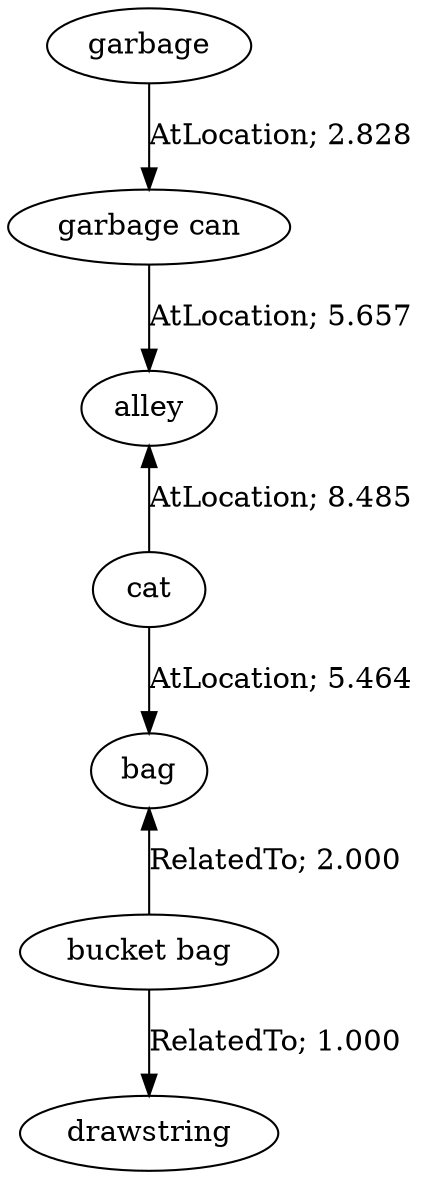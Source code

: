 // The path the concepts from "garbage" to "drawstring".Path Length: 6; Weight Sum: 25.434664363614893; Average Weight: 4.239110727269149
digraph "1_a---garbage-drawstring---PLen6_WSum25.435_WAvg4.239" {
	0 [label=garbage]
	1 [label="garbage can"]
	2 [label=alley]
	3 [label=cat]
	4 [label=bag]
	5 [label="bucket bag"]
	6 [label=drawstring]
	0 -> 1 [label="AtLocation; 2.828" dir=forward weight=2.828]
	1 -> 2 [label="AtLocation; 5.657" dir=forward weight=5.657]
	2 -> 3 [label="AtLocation; 8.485" dir=back weight=8.485]
	3 -> 4 [label="AtLocation; 5.464" dir=forward weight=5.464]
	4 -> 5 [label="RelatedTo; 2.000" dir=back weight=2.000]
	5 -> 6 [label="RelatedTo; 1.000" dir=forward weight=1.000]
}
